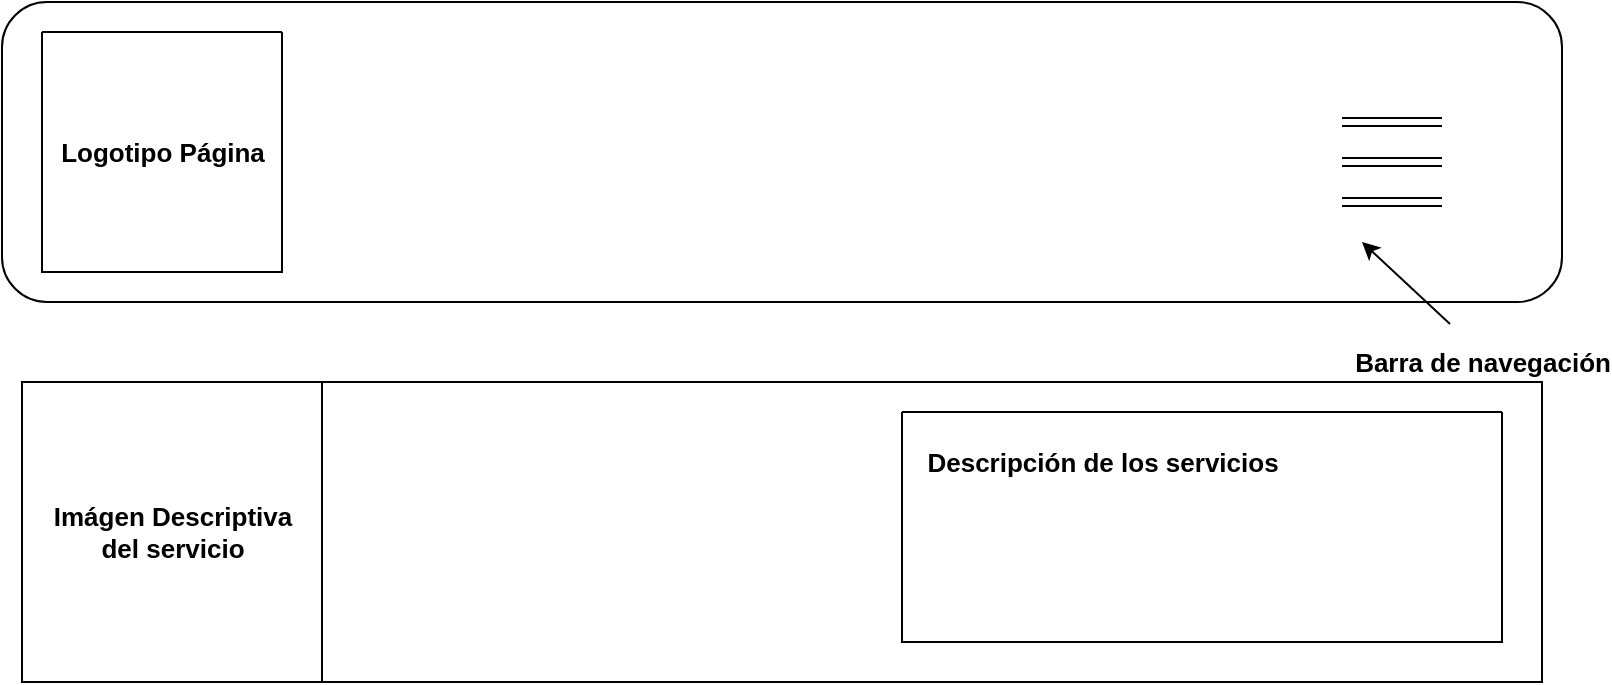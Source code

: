 <mxfile version="24.7.7">
  <diagram name="Página-1" id="u11wkcchWD_hNy68j2R0">
    <mxGraphModel dx="1434" dy="738" grid="1" gridSize="10" guides="1" tooltips="1" connect="1" arrows="1" fold="1" page="1" pageScale="1" pageWidth="827" pageHeight="1169" math="0" shadow="0">
      <root>
        <mxCell id="0" />
        <mxCell id="1" parent="0" />
        <mxCell id="ZlJAxigDW-jU4IPiT6wa-1" value="" style="whiteSpace=wrap;html=1;aspect=fixed;" vertex="1" parent="1">
          <mxGeometry x="40" y="20" width="130" height="130" as="geometry" />
        </mxCell>
        <mxCell id="ZlJAxigDW-jU4IPiT6wa-2" value="" style="rounded=1;whiteSpace=wrap;html=1;" vertex="1" parent="1">
          <mxGeometry x="20" y="10" width="780" height="150" as="geometry" />
        </mxCell>
        <mxCell id="ZlJAxigDW-jU4IPiT6wa-4" value="" style="shape=link;html=1;rounded=0;" edge="1" parent="1">
          <mxGeometry width="100" relative="1" as="geometry">
            <mxPoint x="690" y="70" as="sourcePoint" />
            <mxPoint x="740" y="70" as="targetPoint" />
          </mxGeometry>
        </mxCell>
        <mxCell id="ZlJAxigDW-jU4IPiT6wa-5" value="" style="shape=link;html=1;rounded=0;" edge="1" parent="1">
          <mxGeometry width="100" relative="1" as="geometry">
            <mxPoint x="690" y="90" as="sourcePoint" />
            <mxPoint x="740" y="90" as="targetPoint" />
          </mxGeometry>
        </mxCell>
        <mxCell id="ZlJAxigDW-jU4IPiT6wa-6" value="" style="shape=link;html=1;rounded=0;" edge="1" parent="1">
          <mxGeometry width="100" relative="1" as="geometry">
            <mxPoint x="690" y="110" as="sourcePoint" />
            <mxPoint x="740" y="110" as="targetPoint" />
          </mxGeometry>
        </mxCell>
        <mxCell id="ZlJAxigDW-jU4IPiT6wa-8" value="" style="endArrow=classic;html=1;rounded=0;exitX=0.34;exitY=0.025;exitDx=0;exitDy=0;exitPerimeter=0;" edge="1" parent="1" source="ZlJAxigDW-jU4IPiT6wa-9">
          <mxGeometry width="50" height="50" relative="1" as="geometry">
            <mxPoint x="620" y="220" as="sourcePoint" />
            <mxPoint x="700" y="130" as="targetPoint" />
          </mxGeometry>
        </mxCell>
        <mxCell id="ZlJAxigDW-jU4IPiT6wa-9" value="Barra de navegación" style="text;strokeColor=none;fillColor=none;html=1;fontSize=13;fontStyle=1;verticalAlign=middle;align=center;" vertex="1" parent="1">
          <mxGeometry x="710" y="170" width="100" height="40" as="geometry" />
        </mxCell>
        <mxCell id="ZlJAxigDW-jU4IPiT6wa-10" value="Logotipo Página" style="text;strokeColor=none;fillColor=none;html=1;fontSize=13;fontStyle=1;verticalAlign=middle;align=center;" vertex="1" parent="1">
          <mxGeometry x="50" y="65" width="100" height="40" as="geometry" />
        </mxCell>
        <mxCell id="ZlJAxigDW-jU4IPiT6wa-11" value="" style="swimlane;startSize=0;" vertex="1" parent="1">
          <mxGeometry x="40" y="25" width="120" height="120" as="geometry" />
        </mxCell>
        <mxCell id="ZlJAxigDW-jU4IPiT6wa-12" value="" style="rounded=0;whiteSpace=wrap;html=1;" vertex="1" parent="1">
          <mxGeometry x="30" y="200" width="760" height="150" as="geometry" />
        </mxCell>
        <mxCell id="ZlJAxigDW-jU4IPiT6wa-13" value="" style="whiteSpace=wrap;html=1;aspect=fixed;" vertex="1" parent="1">
          <mxGeometry x="30" y="200" width="150" height="150" as="geometry" />
        </mxCell>
        <mxCell id="ZlJAxigDW-jU4IPiT6wa-14" value="Imágen Descriptiva&lt;div&gt;del servicio&lt;/div&gt;" style="text;strokeColor=none;fillColor=none;html=1;fontSize=13;fontStyle=1;verticalAlign=middle;align=center;" vertex="1" parent="1">
          <mxGeometry x="55" y="255" width="100" height="40" as="geometry" />
        </mxCell>
        <mxCell id="ZlJAxigDW-jU4IPiT6wa-15" value="" style="swimlane;startSize=0;" vertex="1" parent="1">
          <mxGeometry x="470" y="215" width="300" height="115" as="geometry" />
        </mxCell>
        <mxCell id="ZlJAxigDW-jU4IPiT6wa-16" value="Descripción de los servicios" style="text;strokeColor=none;fillColor=none;html=1;fontSize=13;fontStyle=1;verticalAlign=middle;align=center;" vertex="1" parent="ZlJAxigDW-jU4IPiT6wa-15">
          <mxGeometry x="50" y="5" width="100" height="40" as="geometry" />
        </mxCell>
      </root>
    </mxGraphModel>
  </diagram>
</mxfile>
